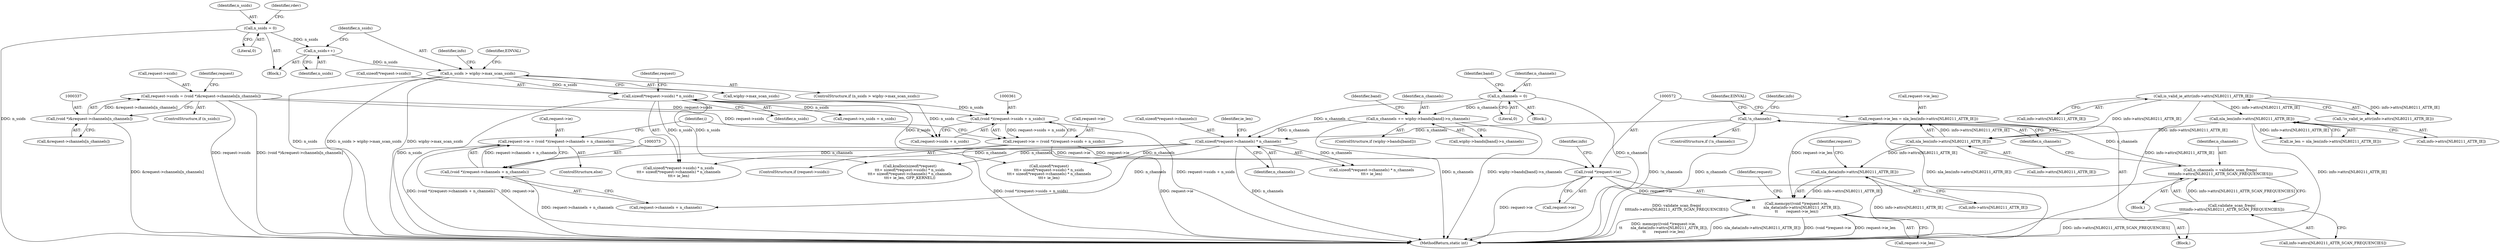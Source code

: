 digraph "0_linux_208c72f4fe44fe09577e7975ba0e7fa0278f3d03@API" {
"1000570" [label="(Call,memcpy((void *)request->ie,\n\t\t       nla_data(info->attrs[NL80211_ATTR_IE]),\n\t\t       request->ie_len))"];
"1000571" [label="(Call,(void *)request->ie)"];
"1000368" [label="(Call,request->ie = (void *)(request->channels + n_channels))"];
"1000372" [label="(Call,(void *)(request->channels + n_channels))"];
"1000315" [label="(Call,sizeof(*request->channels) * n_channels)"];
"1000228" [label="(Call,n_channels = 0)"];
"1000221" [label="(Call,!n_channels)"];
"1000212" [label="(Call,n_channels = validate_scan_freqs(\n\t\t\t\tinfo->attrs[NL80211_ATTR_SCAN_FREQUENCIES]))"];
"1000214" [label="(Call,validate_scan_freqs(\n\t\t\t\tinfo->attrs[NL80211_ATTR_SCAN_FREQUENCIES]))"];
"1000246" [label="(Call,n_channels += wiphy->bands[band]->n_channels)"];
"1000356" [label="(Call,request->ie = (void *)(request->ssids + n_ssids))"];
"1000360" [label="(Call,(void *)(request->ssids + n_ssids))"];
"1000332" [label="(Call,request->ssids = (void *)&request->channels[n_channels])"];
"1000336" [label="(Call,(void *)&request->channels[n_channels])"];
"1000307" [label="(Call,sizeof(*request->ssids) * n_ssids)"];
"1000264" [label="(Call,n_ssids > wiphy->max_scan_ssids)"];
"1000261" [label="(Call,n_ssids++)"];
"1000129" [label="(Call,n_ssids = 0)"];
"1000576" [label="(Call,nla_data(info->attrs[NL80211_ATTR_IE]))"];
"1000564" [label="(Call,nla_len(info->attrs[NL80211_ATTR_IE]))"];
"1000158" [label="(Call,is_valid_ie_attr(info->attrs[NL80211_ATTR_IE]))"];
"1000280" [label="(Call,nla_len(info->attrs[NL80211_ATTR_IE]))"];
"1000560" [label="(Call,request->ie_len = nla_len(info->attrs[NL80211_ATTR_IE]))"];
"1000573" [label="(Call,request->ie)"];
"1000570" [label="(Call,memcpy((void *)request->ie,\n\t\t       nla_data(info->attrs[NL80211_ATTR_IE]),\n\t\t       request->ie_len))"];
"1000333" [label="(Call,request->ssids)"];
"1000227" [label="(Block,)"];
"1000315" [label="(Call,sizeof(*request->channels) * n_channels)"];
"1000316" [label="(Call,sizeof(*request->channels))"];
"1000369" [label="(Call,request->ie)"];
"1000346" [label="(Identifier,request)"];
"1000307" [label="(Call,sizeof(*request->ssids) * n_ssids)"];
"1000357" [label="(Call,request->ie)"];
"1000240" [label="(ControlStructure,if (wiphy->bands[band]))"];
"1000374" [label="(Call,request->channels + n_channels)"];
"1000131" [label="(Literal,0)"];
"1000281" [label="(Call,info->attrs[NL80211_ATTR_IE])"];
"1000248" [label="(Call,wiphy->bands[band]->n_channels)"];
"1000632" [label="(MethodReturn,static int)"];
"1000157" [label="(Call,!is_valid_ie_attr(info->attrs[NL80211_ATTR_IE]))"];
"1000571" [label="(Call,(void *)request->ie)"];
"1000368" [label="(Call,request->ie = (void *)(request->channels + n_channels))"];
"1000336" [label="(Call,(void *)&request->channels[n_channels])"];
"1000579" [label="(Identifier,info)"];
"1000321" [label="(Identifier,n_channels)"];
"1000565" [label="(Call,info->attrs[NL80211_ATTR_IE])"];
"1000561" [label="(Call,request->ie_len)"];
"1000367" [label="(ControlStructure,else)"];
"1000211" [label="(Block,)"];
"1000225" [label="(Identifier,EINVAL)"];
"1000560" [label="(Call,request->ie_len = nla_len(info->attrs[NL80211_ATTR_IE]))"];
"1000352" [label="(ControlStructure,if (request->ssids))"];
"1000222" [label="(Identifier,n_channels)"];
"1000221" [label="(Call,!n_channels)"];
"1000130" [label="(Identifier,n_ssids)"];
"1000129" [label="(Call,n_ssids = 0)"];
"1000314" [label="(Call,sizeof(*request->channels) * n_channels\n\t\t\t+ ie_len)"];
"1000344" [label="(Call,request->n_ssids = n_ssids)"];
"1000306" [label="(Call,sizeof(*request->ssids) * n_ssids\n\t\t\t+ sizeof(*request->channels) * n_channels\n\t\t\t+ ie_len)"];
"1000372" [label="(Call,(void *)(request->channels + n_channels))"];
"1000280" [label="(Call,nla_len(info->attrs[NL80211_ATTR_IE]))"];
"1000577" [label="(Call,info->attrs[NL80211_ATTR_IE])"];
"1000362" [label="(Call,request->ssids + n_ssids)"];
"1000330" [label="(ControlStructure,if (n_ssids))"];
"1000301" [label="(Call,kzalloc(sizeof(*request)\n\t\t\t+ sizeof(*request->ssids) * n_ssids\n\t\t\t+ sizeof(*request->channels) * n_channels\n\t\t\t+ ie_len, GFP_KERNEL))"];
"1000322" [label="(Identifier,ie_len)"];
"1000233" [label="(Identifier,band)"];
"1000159" [label="(Call,info->attrs[NL80211_ATTR_IE])"];
"1000583" [label="(Identifier,request)"];
"1000265" [label="(Identifier,n_ssids)"];
"1000262" [label="(Identifier,n_ssids)"];
"1000356" [label="(Call,request->ie = (void *)(request->ssids + n_ssids))"];
"1000215" [label="(Call,info->attrs[NL80211_ATTR_SCAN_FREQUENCIES])"];
"1000319" [label="(Identifier,request)"];
"1000564" [label="(Call,nla_len(info->attrs[NL80211_ATTR_IE]))"];
"1000230" [label="(Literal,0)"];
"1000338" [label="(Call,&request->channels[n_channels])"];
"1000158" [label="(Call,is_valid_ie_attr(info->attrs[NL80211_ATTR_IE]))"];
"1000214" [label="(Call,validate_scan_freqs(\n\t\t\t\tinfo->attrs[NL80211_ATTR_SCAN_FREQUENCIES]))"];
"1000220" [label="(ControlStructure,if (!n_channels))"];
"1000228" [label="(Call,n_channels = 0)"];
"1000246" [label="(Call,n_channels += wiphy->bands[band]->n_channels)"];
"1000587" [label="(Identifier,request)"];
"1000261" [label="(Call,n_ssids++)"];
"1000380" [label="(Identifier,i)"];
"1000559" [label="(Block,)"];
"1000229" [label="(Identifier,n_channels)"];
"1000275" [label="(Identifier,info)"];
"1000278" [label="(Call,ie_len = nla_len(info->attrs[NL80211_ATTR_IE]))"];
"1000302" [label="(Call,sizeof(*request)\n\t\t\t+ sizeof(*request->ssids) * n_ssids\n\t\t\t+ sizeof(*request->channels) * n_channels\n\t\t\t+ ie_len)"];
"1000271" [label="(Identifier,EINVAL)"];
"1000360" [label="(Call,(void *)(request->ssids + n_ssids))"];
"1000239" [label="(Identifier,band)"];
"1000213" [label="(Identifier,n_channels)"];
"1000313" [label="(Identifier,n_ssids)"];
"1000308" [label="(Call,sizeof(*request->ssids))"];
"1000143" [label="(Identifier,rdev)"];
"1000264" [label="(Call,n_ssids > wiphy->max_scan_ssids)"];
"1000258" [label="(Identifier,info)"];
"1000212" [label="(Call,n_channels = validate_scan_freqs(\n\t\t\t\tinfo->attrs[NL80211_ATTR_SCAN_FREQUENCIES]))"];
"1000332" [label="(Call,request->ssids = (void *)&request->channels[n_channels])"];
"1000106" [label="(Block,)"];
"1000247" [label="(Identifier,n_channels)"];
"1000266" [label="(Call,wiphy->max_scan_ssids)"];
"1000263" [label="(ControlStructure,if (n_ssids > wiphy->max_scan_ssids))"];
"1000576" [label="(Call,nla_data(info->attrs[NL80211_ATTR_IE]))"];
"1000582" [label="(Call,request->ie_len)"];
"1000570" -> "1000559"  [label="AST: "];
"1000570" -> "1000582"  [label="CFG: "];
"1000571" -> "1000570"  [label="AST: "];
"1000576" -> "1000570"  [label="AST: "];
"1000582" -> "1000570"  [label="AST: "];
"1000587" -> "1000570"  [label="CFG: "];
"1000570" -> "1000632"  [label="DDG: (void *)request->ie"];
"1000570" -> "1000632"  [label="DDG: request->ie_len"];
"1000570" -> "1000632"  [label="DDG: memcpy((void *)request->ie,\n\t\t       nla_data(info->attrs[NL80211_ATTR_IE]),\n\t\t       request->ie_len)"];
"1000570" -> "1000632"  [label="DDG: nla_data(info->attrs[NL80211_ATTR_IE])"];
"1000571" -> "1000570"  [label="DDG: request->ie"];
"1000576" -> "1000570"  [label="DDG: info->attrs[NL80211_ATTR_IE]"];
"1000560" -> "1000570"  [label="DDG: request->ie_len"];
"1000571" -> "1000573"  [label="CFG: "];
"1000572" -> "1000571"  [label="AST: "];
"1000573" -> "1000571"  [label="AST: "];
"1000579" -> "1000571"  [label="CFG: "];
"1000571" -> "1000632"  [label="DDG: request->ie"];
"1000368" -> "1000571"  [label="DDG: request->ie"];
"1000356" -> "1000571"  [label="DDG: request->ie"];
"1000368" -> "1000367"  [label="AST: "];
"1000368" -> "1000372"  [label="CFG: "];
"1000369" -> "1000368"  [label="AST: "];
"1000372" -> "1000368"  [label="AST: "];
"1000380" -> "1000368"  [label="CFG: "];
"1000368" -> "1000632"  [label="DDG: request->ie"];
"1000368" -> "1000632"  [label="DDG: (void *)(request->channels + n_channels)"];
"1000372" -> "1000368"  [label="DDG: request->channels + n_channels"];
"1000372" -> "1000374"  [label="CFG: "];
"1000373" -> "1000372"  [label="AST: "];
"1000374" -> "1000372"  [label="AST: "];
"1000372" -> "1000632"  [label="DDG: request->channels + n_channels"];
"1000315" -> "1000372"  [label="DDG: n_channels"];
"1000315" -> "1000314"  [label="AST: "];
"1000315" -> "1000321"  [label="CFG: "];
"1000316" -> "1000315"  [label="AST: "];
"1000321" -> "1000315"  [label="AST: "];
"1000322" -> "1000315"  [label="CFG: "];
"1000315" -> "1000632"  [label="DDG: n_channels"];
"1000315" -> "1000301"  [label="DDG: n_channels"];
"1000315" -> "1000302"  [label="DDG: n_channels"];
"1000315" -> "1000306"  [label="DDG: n_channels"];
"1000315" -> "1000314"  [label="DDG: n_channels"];
"1000228" -> "1000315"  [label="DDG: n_channels"];
"1000221" -> "1000315"  [label="DDG: n_channels"];
"1000246" -> "1000315"  [label="DDG: n_channels"];
"1000315" -> "1000374"  [label="DDG: n_channels"];
"1000228" -> "1000227"  [label="AST: "];
"1000228" -> "1000230"  [label="CFG: "];
"1000229" -> "1000228"  [label="AST: "];
"1000230" -> "1000228"  [label="AST: "];
"1000233" -> "1000228"  [label="CFG: "];
"1000228" -> "1000632"  [label="DDG: n_channels"];
"1000228" -> "1000246"  [label="DDG: n_channels"];
"1000221" -> "1000220"  [label="AST: "];
"1000221" -> "1000222"  [label="CFG: "];
"1000222" -> "1000221"  [label="AST: "];
"1000225" -> "1000221"  [label="CFG: "];
"1000258" -> "1000221"  [label="CFG: "];
"1000221" -> "1000632"  [label="DDG: !n_channels"];
"1000221" -> "1000632"  [label="DDG: n_channels"];
"1000212" -> "1000221"  [label="DDG: n_channels"];
"1000212" -> "1000211"  [label="AST: "];
"1000212" -> "1000214"  [label="CFG: "];
"1000213" -> "1000212"  [label="AST: "];
"1000214" -> "1000212"  [label="AST: "];
"1000222" -> "1000212"  [label="CFG: "];
"1000212" -> "1000632"  [label="DDG: validate_scan_freqs(\n\t\t\t\tinfo->attrs[NL80211_ATTR_SCAN_FREQUENCIES])"];
"1000214" -> "1000212"  [label="DDG: info->attrs[NL80211_ATTR_SCAN_FREQUENCIES]"];
"1000214" -> "1000215"  [label="CFG: "];
"1000215" -> "1000214"  [label="AST: "];
"1000214" -> "1000632"  [label="DDG: info->attrs[NL80211_ATTR_SCAN_FREQUENCIES]"];
"1000246" -> "1000240"  [label="AST: "];
"1000246" -> "1000248"  [label="CFG: "];
"1000247" -> "1000246"  [label="AST: "];
"1000248" -> "1000246"  [label="AST: "];
"1000239" -> "1000246"  [label="CFG: "];
"1000246" -> "1000632"  [label="DDG: wiphy->bands[band]->n_channels"];
"1000246" -> "1000632"  [label="DDG: n_channels"];
"1000356" -> "1000352"  [label="AST: "];
"1000356" -> "1000360"  [label="CFG: "];
"1000357" -> "1000356"  [label="AST: "];
"1000360" -> "1000356"  [label="AST: "];
"1000380" -> "1000356"  [label="CFG: "];
"1000356" -> "1000632"  [label="DDG: request->ie"];
"1000356" -> "1000632"  [label="DDG: (void *)(request->ssids + n_ssids)"];
"1000360" -> "1000356"  [label="DDG: request->ssids + n_ssids"];
"1000360" -> "1000362"  [label="CFG: "];
"1000361" -> "1000360"  [label="AST: "];
"1000362" -> "1000360"  [label="AST: "];
"1000360" -> "1000632"  [label="DDG: request->ssids + n_ssids"];
"1000332" -> "1000360"  [label="DDG: request->ssids"];
"1000307" -> "1000360"  [label="DDG: n_ssids"];
"1000332" -> "1000330"  [label="AST: "];
"1000332" -> "1000336"  [label="CFG: "];
"1000333" -> "1000332"  [label="AST: "];
"1000336" -> "1000332"  [label="AST: "];
"1000346" -> "1000332"  [label="CFG: "];
"1000332" -> "1000632"  [label="DDG: (void *)&request->channels[n_channels]"];
"1000332" -> "1000632"  [label="DDG: request->ssids"];
"1000336" -> "1000332"  [label="DDG: &request->channels[n_channels]"];
"1000332" -> "1000362"  [label="DDG: request->ssids"];
"1000336" -> "1000338"  [label="CFG: "];
"1000337" -> "1000336"  [label="AST: "];
"1000338" -> "1000336"  [label="AST: "];
"1000336" -> "1000632"  [label="DDG: &request->channels[n_channels]"];
"1000307" -> "1000306"  [label="AST: "];
"1000307" -> "1000313"  [label="CFG: "];
"1000308" -> "1000307"  [label="AST: "];
"1000313" -> "1000307"  [label="AST: "];
"1000319" -> "1000307"  [label="CFG: "];
"1000307" -> "1000632"  [label="DDG: n_ssids"];
"1000307" -> "1000301"  [label="DDG: n_ssids"];
"1000307" -> "1000302"  [label="DDG: n_ssids"];
"1000307" -> "1000306"  [label="DDG: n_ssids"];
"1000264" -> "1000307"  [label="DDG: n_ssids"];
"1000307" -> "1000344"  [label="DDG: n_ssids"];
"1000307" -> "1000362"  [label="DDG: n_ssids"];
"1000264" -> "1000263"  [label="AST: "];
"1000264" -> "1000266"  [label="CFG: "];
"1000265" -> "1000264"  [label="AST: "];
"1000266" -> "1000264"  [label="AST: "];
"1000271" -> "1000264"  [label="CFG: "];
"1000275" -> "1000264"  [label="CFG: "];
"1000264" -> "1000632"  [label="DDG: n_ssids"];
"1000264" -> "1000632"  [label="DDG: n_ssids > wiphy->max_scan_ssids"];
"1000264" -> "1000632"  [label="DDG: wiphy->max_scan_ssids"];
"1000261" -> "1000264"  [label="DDG: n_ssids"];
"1000261" -> "1000106"  [label="AST: "];
"1000261" -> "1000262"  [label="CFG: "];
"1000262" -> "1000261"  [label="AST: "];
"1000265" -> "1000261"  [label="CFG: "];
"1000129" -> "1000261"  [label="DDG: n_ssids"];
"1000129" -> "1000106"  [label="AST: "];
"1000129" -> "1000131"  [label="CFG: "];
"1000130" -> "1000129"  [label="AST: "];
"1000131" -> "1000129"  [label="AST: "];
"1000143" -> "1000129"  [label="CFG: "];
"1000129" -> "1000632"  [label="DDG: n_ssids"];
"1000576" -> "1000577"  [label="CFG: "];
"1000577" -> "1000576"  [label="AST: "];
"1000583" -> "1000576"  [label="CFG: "];
"1000576" -> "1000632"  [label="DDG: info->attrs[NL80211_ATTR_IE]"];
"1000564" -> "1000576"  [label="DDG: info->attrs[NL80211_ATTR_IE]"];
"1000564" -> "1000560"  [label="AST: "];
"1000564" -> "1000565"  [label="CFG: "];
"1000565" -> "1000564"  [label="AST: "];
"1000560" -> "1000564"  [label="CFG: "];
"1000564" -> "1000560"  [label="DDG: info->attrs[NL80211_ATTR_IE]"];
"1000158" -> "1000564"  [label="DDG: info->attrs[NL80211_ATTR_IE]"];
"1000280" -> "1000564"  [label="DDG: info->attrs[NL80211_ATTR_IE]"];
"1000158" -> "1000157"  [label="AST: "];
"1000158" -> "1000159"  [label="CFG: "];
"1000159" -> "1000158"  [label="AST: "];
"1000157" -> "1000158"  [label="CFG: "];
"1000158" -> "1000632"  [label="DDG: info->attrs[NL80211_ATTR_IE]"];
"1000158" -> "1000157"  [label="DDG: info->attrs[NL80211_ATTR_IE]"];
"1000158" -> "1000280"  [label="DDG: info->attrs[NL80211_ATTR_IE]"];
"1000280" -> "1000278"  [label="AST: "];
"1000280" -> "1000281"  [label="CFG: "];
"1000281" -> "1000280"  [label="AST: "];
"1000278" -> "1000280"  [label="CFG: "];
"1000280" -> "1000632"  [label="DDG: info->attrs[NL80211_ATTR_IE]"];
"1000280" -> "1000278"  [label="DDG: info->attrs[NL80211_ATTR_IE]"];
"1000560" -> "1000559"  [label="AST: "];
"1000561" -> "1000560"  [label="AST: "];
"1000572" -> "1000560"  [label="CFG: "];
"1000560" -> "1000632"  [label="DDG: nla_len(info->attrs[NL80211_ATTR_IE])"];
}
